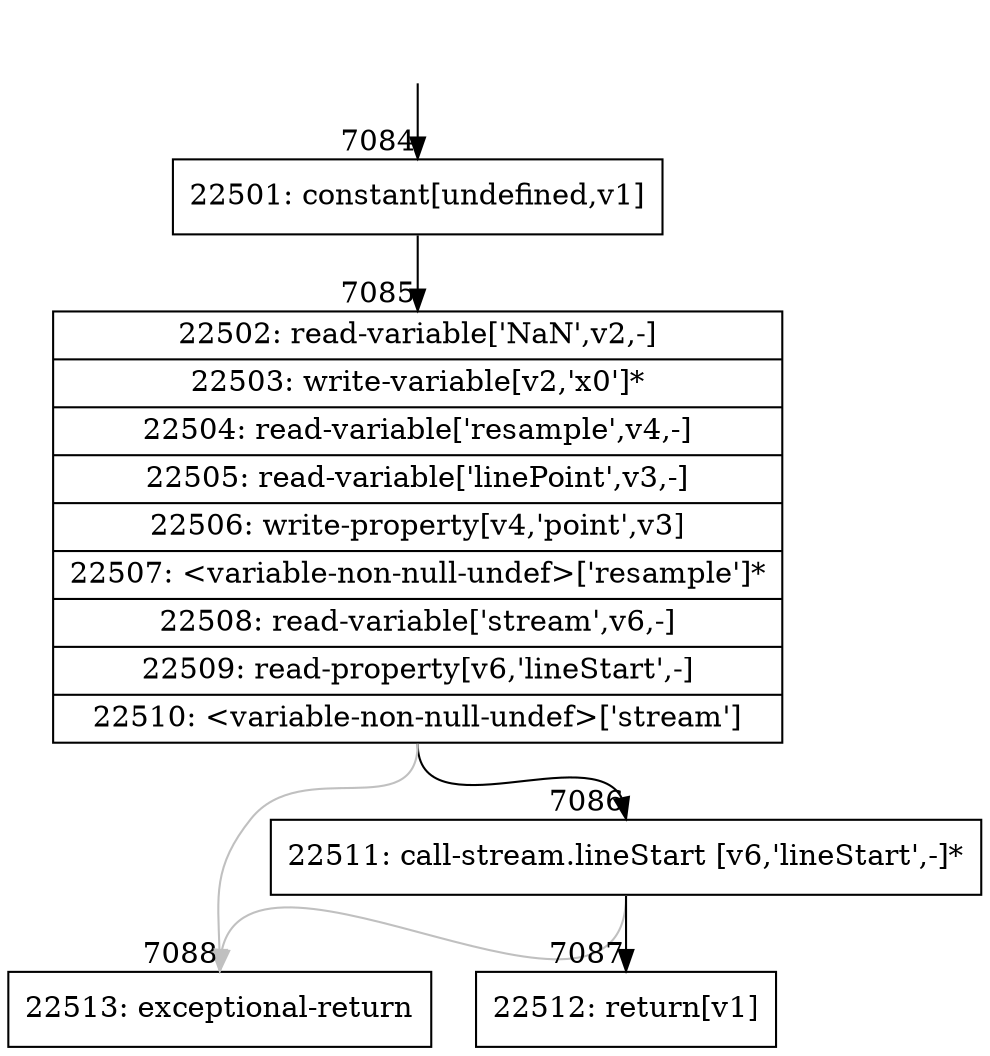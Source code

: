 digraph {
rankdir="TD"
BB_entry656[shape=none,label=""];
BB_entry656 -> BB7084 [tailport=s, headport=n, headlabel="    7084"]
BB7084 [shape=record label="{22501: constant[undefined,v1]}" ] 
BB7084 -> BB7085 [tailport=s, headport=n, headlabel="      7085"]
BB7085 [shape=record label="{22502: read-variable['NaN',v2,-]|22503: write-variable[v2,'x0']*|22504: read-variable['resample',v4,-]|22505: read-variable['linePoint',v3,-]|22506: write-property[v4,'point',v3]|22507: \<variable-non-null-undef\>['resample']*|22508: read-variable['stream',v6,-]|22509: read-property[v6,'lineStart',-]|22510: \<variable-non-null-undef\>['stream']}" ] 
BB7085 -> BB7086 [tailport=s, headport=n, headlabel="      7086"]
BB7085 -> BB7088 [tailport=s, headport=n, color=gray, headlabel="      7088"]
BB7086 [shape=record label="{22511: call-stream.lineStart [v6,'lineStart',-]*}" ] 
BB7086 -> BB7087 [tailport=s, headport=n, headlabel="      7087"]
BB7086 -> BB7088 [tailport=s, headport=n, color=gray]
BB7087 [shape=record label="{22512: return[v1]}" ] 
BB7088 [shape=record label="{22513: exceptional-return}" ] 
//#$~ 4147
}
